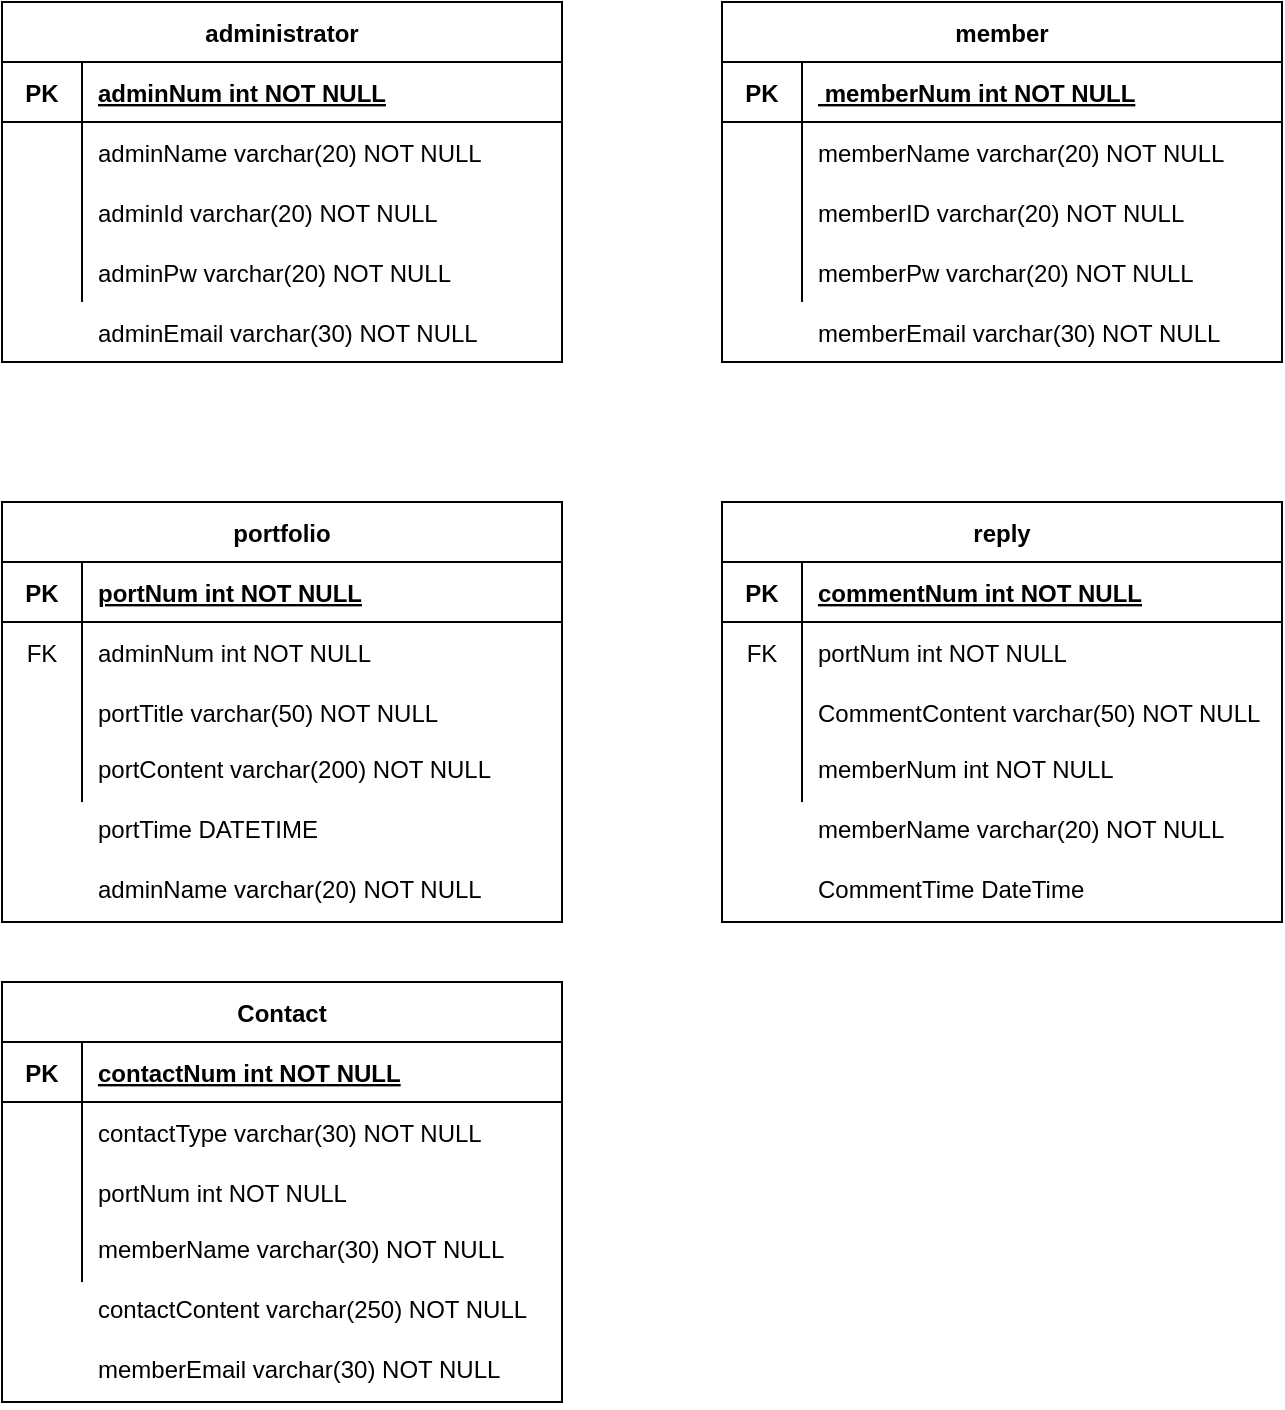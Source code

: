 <mxfile>
    <diagram id="R2lEEEUBdFMjLlhIrx00" name="Page-1">
        <mxGraphModel dx="442" dy="609" grid="1" gridSize="10" guides="1" tooltips="1" connect="1" arrows="1" fold="1" page="1" pageScale="1" pageWidth="850" pageHeight="1100" math="0" shadow="0" extFonts="Permanent Marker^https://fonts.googleapis.com/css?family=Permanent+Marker">
            <root>
                <mxCell id="0"/>
                <mxCell id="1" parent="0"/>
                <mxCell id="_kJrTIC5OA84zKX-3ACV-40" value="administrator" style="shape=table;startSize=30;container=1;collapsible=1;childLayout=tableLayout;fixedRows=1;rowLines=0;fontStyle=1;align=center;resizeLast=1;" parent="1" vertex="1">
                    <mxGeometry x="80" y="80" width="280" height="180" as="geometry">
                        <mxRectangle x="80" y="80" width="110" height="30" as="alternateBounds"/>
                    </mxGeometry>
                </mxCell>
                <mxCell id="_kJrTIC5OA84zKX-3ACV-41" value="" style="shape=partialRectangle;collapsible=0;dropTarget=0;pointerEvents=0;fillColor=none;top=0;left=0;bottom=1;right=0;points=[[0,0.5],[1,0.5]];portConstraint=eastwest;" parent="_kJrTIC5OA84zKX-3ACV-40" vertex="1">
                    <mxGeometry y="30" width="280" height="30" as="geometry"/>
                </mxCell>
                <mxCell id="_kJrTIC5OA84zKX-3ACV-42" value="PK" style="shape=partialRectangle;connectable=0;fillColor=none;top=0;left=0;bottom=0;right=0;fontStyle=1;overflow=hidden;" parent="_kJrTIC5OA84zKX-3ACV-41" vertex="1">
                    <mxGeometry width="40" height="30" as="geometry">
                        <mxRectangle width="40" height="30" as="alternateBounds"/>
                    </mxGeometry>
                </mxCell>
                <mxCell id="_kJrTIC5OA84zKX-3ACV-43" value="adminNum int  NOT NULL" style="shape=partialRectangle;connectable=0;fillColor=none;top=0;left=0;bottom=0;right=0;align=left;spacingLeft=6;fontStyle=5;overflow=hidden;" parent="_kJrTIC5OA84zKX-3ACV-41" vertex="1">
                    <mxGeometry x="40" width="240" height="30" as="geometry">
                        <mxRectangle width="240" height="30" as="alternateBounds"/>
                    </mxGeometry>
                </mxCell>
                <mxCell id="_kJrTIC5OA84zKX-3ACV-44" value="" style="shape=partialRectangle;collapsible=0;dropTarget=0;pointerEvents=0;fillColor=none;top=0;left=0;bottom=0;right=0;points=[[0,0.5],[1,0.5]];portConstraint=eastwest;" parent="_kJrTIC5OA84zKX-3ACV-40" vertex="1">
                    <mxGeometry y="60" width="280" height="30" as="geometry"/>
                </mxCell>
                <mxCell id="_kJrTIC5OA84zKX-3ACV-45" value="" style="shape=partialRectangle;connectable=0;fillColor=none;top=0;left=0;bottom=0;right=0;editable=1;overflow=hidden;" parent="_kJrTIC5OA84zKX-3ACV-44" vertex="1">
                    <mxGeometry width="40" height="30" as="geometry">
                        <mxRectangle width="40" height="30" as="alternateBounds"/>
                    </mxGeometry>
                </mxCell>
                <mxCell id="_kJrTIC5OA84zKX-3ACV-46" value="adminName varchar(20)           NOT NULL" style="shape=partialRectangle;connectable=0;fillColor=none;top=0;left=0;bottom=0;right=0;align=left;spacingLeft=6;overflow=hidden;" parent="_kJrTIC5OA84zKX-3ACV-44" vertex="1">
                    <mxGeometry x="40" width="240" height="30" as="geometry">
                        <mxRectangle width="240" height="30" as="alternateBounds"/>
                    </mxGeometry>
                </mxCell>
                <mxCell id="_kJrTIC5OA84zKX-3ACV-47" value="" style="shape=partialRectangle;collapsible=0;dropTarget=0;pointerEvents=0;fillColor=none;top=0;left=0;bottom=0;right=0;points=[[0,0.5],[1,0.5]];portConstraint=eastwest;" parent="_kJrTIC5OA84zKX-3ACV-40" vertex="1">
                    <mxGeometry y="90" width="280" height="30" as="geometry"/>
                </mxCell>
                <mxCell id="_kJrTIC5OA84zKX-3ACV-48" value="" style="shape=partialRectangle;connectable=0;fillColor=none;top=0;left=0;bottom=0;right=0;editable=1;overflow=hidden;" parent="_kJrTIC5OA84zKX-3ACV-47" vertex="1">
                    <mxGeometry width="40" height="30" as="geometry">
                        <mxRectangle width="40" height="30" as="alternateBounds"/>
                    </mxGeometry>
                </mxCell>
                <mxCell id="_kJrTIC5OA84zKX-3ACV-49" value="adminId varchar(20) NOT NULL" style="shape=partialRectangle;connectable=0;fillColor=none;top=0;left=0;bottom=0;right=0;align=left;spacingLeft=6;overflow=hidden;" parent="_kJrTIC5OA84zKX-3ACV-47" vertex="1">
                    <mxGeometry x="40" width="240" height="30" as="geometry">
                        <mxRectangle width="240" height="30" as="alternateBounds"/>
                    </mxGeometry>
                </mxCell>
                <mxCell id="_kJrTIC5OA84zKX-3ACV-50" value="" style="shape=partialRectangle;collapsible=0;dropTarget=0;pointerEvents=0;fillColor=none;top=0;left=0;bottom=0;right=0;points=[[0,0.5],[1,0.5]];portConstraint=eastwest;" parent="_kJrTIC5OA84zKX-3ACV-40" vertex="1">
                    <mxGeometry y="120" width="280" height="30" as="geometry"/>
                </mxCell>
                <mxCell id="_kJrTIC5OA84zKX-3ACV-51" value="" style="shape=partialRectangle;connectable=0;fillColor=none;top=0;left=0;bottom=0;right=0;editable=1;overflow=hidden;" parent="_kJrTIC5OA84zKX-3ACV-50" vertex="1">
                    <mxGeometry width="40" height="30" as="geometry">
                        <mxRectangle width="40" height="30" as="alternateBounds"/>
                    </mxGeometry>
                </mxCell>
                <mxCell id="_kJrTIC5OA84zKX-3ACV-52" value="adminPw varchar(20)  NOT NULL" style="shape=partialRectangle;connectable=0;fillColor=none;top=0;left=0;bottom=0;right=0;align=left;spacingLeft=6;overflow=hidden;" parent="_kJrTIC5OA84zKX-3ACV-50" vertex="1">
                    <mxGeometry x="40" width="240" height="30" as="geometry">
                        <mxRectangle width="240" height="30" as="alternateBounds"/>
                    </mxGeometry>
                </mxCell>
                <mxCell id="_kJrTIC5OA84zKX-3ACV-74" value="adminEmail varchar(30)        NOT NULL" style="shape=partialRectangle;connectable=0;fillColor=none;top=0;left=0;bottom=0;right=0;align=left;spacingLeft=6;overflow=hidden;" parent="1" vertex="1">
                    <mxGeometry x="120" y="230" width="240" height="30" as="geometry">
                        <mxRectangle width="240" height="30" as="alternateBounds"/>
                    </mxGeometry>
                </mxCell>
                <mxCell id="_kJrTIC5OA84zKX-3ACV-77" value="member" style="shape=table;startSize=30;container=1;collapsible=1;childLayout=tableLayout;fixedRows=1;rowLines=0;fontStyle=1;align=center;resizeLast=1;" parent="1" vertex="1">
                    <mxGeometry x="440" y="80" width="280" height="180" as="geometry">
                        <mxRectangle x="440" y="80" width="110" height="30" as="alternateBounds"/>
                    </mxGeometry>
                </mxCell>
                <mxCell id="_kJrTIC5OA84zKX-3ACV-78" value="" style="shape=partialRectangle;collapsible=0;dropTarget=0;pointerEvents=0;fillColor=none;top=0;left=0;bottom=1;right=0;points=[[0,0.5],[1,0.5]];portConstraint=eastwest;" parent="_kJrTIC5OA84zKX-3ACV-77" vertex="1">
                    <mxGeometry y="30" width="280" height="30" as="geometry"/>
                </mxCell>
                <mxCell id="_kJrTIC5OA84zKX-3ACV-79" value="PK" style="shape=partialRectangle;connectable=0;fillColor=none;top=0;left=0;bottom=0;right=0;fontStyle=1;overflow=hidden;" parent="_kJrTIC5OA84zKX-3ACV-78" vertex="1">
                    <mxGeometry width="40" height="30" as="geometry">
                        <mxRectangle width="40" height="30" as="alternateBounds"/>
                    </mxGeometry>
                </mxCell>
                <mxCell id="_kJrTIC5OA84zKX-3ACV-80" value=" memberNum int  NOT NULL" style="shape=partialRectangle;connectable=0;fillColor=none;top=0;left=0;bottom=0;right=0;align=left;spacingLeft=6;fontStyle=5;overflow=hidden;" parent="_kJrTIC5OA84zKX-3ACV-78" vertex="1">
                    <mxGeometry x="40" width="240" height="30" as="geometry">
                        <mxRectangle width="240" height="30" as="alternateBounds"/>
                    </mxGeometry>
                </mxCell>
                <mxCell id="_kJrTIC5OA84zKX-3ACV-81" value="" style="shape=partialRectangle;collapsible=0;dropTarget=0;pointerEvents=0;fillColor=none;top=0;left=0;bottom=0;right=0;points=[[0,0.5],[1,0.5]];portConstraint=eastwest;" parent="_kJrTIC5OA84zKX-3ACV-77" vertex="1">
                    <mxGeometry y="60" width="280" height="30" as="geometry"/>
                </mxCell>
                <mxCell id="_kJrTIC5OA84zKX-3ACV-82" value="" style="shape=partialRectangle;connectable=0;fillColor=none;top=0;left=0;bottom=0;right=0;editable=1;overflow=hidden;" parent="_kJrTIC5OA84zKX-3ACV-81" vertex="1">
                    <mxGeometry width="40" height="30" as="geometry">
                        <mxRectangle width="40" height="30" as="alternateBounds"/>
                    </mxGeometry>
                </mxCell>
                <mxCell id="_kJrTIC5OA84zKX-3ACV-83" value="memberName varchar(20)      NOT NULL" style="shape=partialRectangle;connectable=0;fillColor=none;top=0;left=0;bottom=0;right=0;align=left;spacingLeft=6;overflow=hidden;" parent="_kJrTIC5OA84zKX-3ACV-81" vertex="1">
                    <mxGeometry x="40" width="240" height="30" as="geometry">
                        <mxRectangle width="240" height="30" as="alternateBounds"/>
                    </mxGeometry>
                </mxCell>
                <mxCell id="_kJrTIC5OA84zKX-3ACV-84" value="" style="shape=partialRectangle;collapsible=0;dropTarget=0;pointerEvents=0;fillColor=none;top=0;left=0;bottom=0;right=0;points=[[0,0.5],[1,0.5]];portConstraint=eastwest;" parent="_kJrTIC5OA84zKX-3ACV-77" vertex="1">
                    <mxGeometry y="90" width="280" height="30" as="geometry"/>
                </mxCell>
                <mxCell id="_kJrTIC5OA84zKX-3ACV-85" value="" style="shape=partialRectangle;connectable=0;fillColor=none;top=0;left=0;bottom=0;right=0;editable=1;overflow=hidden;" parent="_kJrTIC5OA84zKX-3ACV-84" vertex="1">
                    <mxGeometry width="40" height="30" as="geometry">
                        <mxRectangle width="40" height="30" as="alternateBounds"/>
                    </mxGeometry>
                </mxCell>
                <mxCell id="_kJrTIC5OA84zKX-3ACV-86" value="memberID varchar(20)  NOT NULL" style="shape=partialRectangle;connectable=0;fillColor=none;top=0;left=0;bottom=0;right=0;align=left;spacingLeft=6;overflow=hidden;" parent="_kJrTIC5OA84zKX-3ACV-84" vertex="1">
                    <mxGeometry x="40" width="240" height="30" as="geometry">
                        <mxRectangle width="240" height="30" as="alternateBounds"/>
                    </mxGeometry>
                </mxCell>
                <mxCell id="_kJrTIC5OA84zKX-3ACV-87" value="" style="shape=partialRectangle;collapsible=0;dropTarget=0;pointerEvents=0;fillColor=none;top=0;left=0;bottom=0;right=0;points=[[0,0.5],[1,0.5]];portConstraint=eastwest;" parent="_kJrTIC5OA84zKX-3ACV-77" vertex="1">
                    <mxGeometry y="120" width="280" height="30" as="geometry"/>
                </mxCell>
                <mxCell id="_kJrTIC5OA84zKX-3ACV-88" value="" style="shape=partialRectangle;connectable=0;fillColor=none;top=0;left=0;bottom=0;right=0;editable=1;overflow=hidden;" parent="_kJrTIC5OA84zKX-3ACV-87" vertex="1">
                    <mxGeometry width="40" height="30" as="geometry">
                        <mxRectangle width="40" height="30" as="alternateBounds"/>
                    </mxGeometry>
                </mxCell>
                <mxCell id="_kJrTIC5OA84zKX-3ACV-89" value="memberPw varchar(20)  NOT NULL" style="shape=partialRectangle;connectable=0;fillColor=none;top=0;left=0;bottom=0;right=0;align=left;spacingLeft=6;overflow=hidden;" parent="_kJrTIC5OA84zKX-3ACV-87" vertex="1">
                    <mxGeometry x="40" width="240" height="30" as="geometry">
                        <mxRectangle width="240" height="30" as="alternateBounds"/>
                    </mxGeometry>
                </mxCell>
                <mxCell id="_kJrTIC5OA84zKX-3ACV-91" value="memberEmail varchar(30)    NOT NULL" style="shape=partialRectangle;connectable=0;fillColor=none;top=0;left=0;bottom=0;right=0;align=left;spacingLeft=6;overflow=hidden;" parent="1" vertex="1">
                    <mxGeometry x="480" y="230" width="240" height="30" as="geometry">
                        <mxRectangle width="240" height="30" as="alternateBounds"/>
                    </mxGeometry>
                </mxCell>
                <mxCell id="_kJrTIC5OA84zKX-3ACV-92" value="portfolio" style="shape=table;startSize=30;container=1;collapsible=1;childLayout=tableLayout;fixedRows=1;rowLines=0;fontStyle=1;align=center;resizeLast=1;" parent="1" vertex="1">
                    <mxGeometry x="80" y="330" width="280" height="210" as="geometry">
                        <mxRectangle x="80" y="330" width="110" height="30" as="alternateBounds"/>
                    </mxGeometry>
                </mxCell>
                <mxCell id="_kJrTIC5OA84zKX-3ACV-93" value="" style="shape=partialRectangle;collapsible=0;dropTarget=0;pointerEvents=0;fillColor=none;top=0;left=0;bottom=1;right=0;points=[[0,0.5],[1,0.5]];portConstraint=eastwest;" parent="_kJrTIC5OA84zKX-3ACV-92" vertex="1">
                    <mxGeometry y="30" width="280" height="30" as="geometry"/>
                </mxCell>
                <mxCell id="_kJrTIC5OA84zKX-3ACV-94" value="PK" style="shape=partialRectangle;connectable=0;fillColor=none;top=0;left=0;bottom=0;right=0;fontStyle=1;overflow=hidden;" parent="_kJrTIC5OA84zKX-3ACV-93" vertex="1">
                    <mxGeometry width="40" height="30" as="geometry">
                        <mxRectangle width="40" height="30" as="alternateBounds"/>
                    </mxGeometry>
                </mxCell>
                <mxCell id="_kJrTIC5OA84zKX-3ACV-95" value="portNum int NOT NULL" style="shape=partialRectangle;connectable=0;fillColor=none;top=0;left=0;bottom=0;right=0;align=left;spacingLeft=6;fontStyle=5;overflow=hidden;" parent="_kJrTIC5OA84zKX-3ACV-93" vertex="1">
                    <mxGeometry x="40" width="240" height="30" as="geometry">
                        <mxRectangle width="240" height="30" as="alternateBounds"/>
                    </mxGeometry>
                </mxCell>
                <mxCell id="_kJrTIC5OA84zKX-3ACV-96" value="" style="shape=partialRectangle;collapsible=0;dropTarget=0;pointerEvents=0;fillColor=none;top=0;left=0;bottom=0;right=0;points=[[0,0.5],[1,0.5]];portConstraint=eastwest;" parent="_kJrTIC5OA84zKX-3ACV-92" vertex="1">
                    <mxGeometry y="60" width="280" height="30" as="geometry"/>
                </mxCell>
                <mxCell id="_kJrTIC5OA84zKX-3ACV-97" value="FK" style="shape=partialRectangle;connectable=0;fillColor=none;top=0;left=0;bottom=0;right=0;editable=1;overflow=hidden;" parent="_kJrTIC5OA84zKX-3ACV-96" vertex="1">
                    <mxGeometry width="40" height="30" as="geometry">
                        <mxRectangle width="40" height="30" as="alternateBounds"/>
                    </mxGeometry>
                </mxCell>
                <mxCell id="_kJrTIC5OA84zKX-3ACV-98" value="adminNum int   NOT NULL" style="shape=partialRectangle;connectable=0;fillColor=none;top=0;left=0;bottom=0;right=0;align=left;spacingLeft=6;overflow=hidden;" parent="_kJrTIC5OA84zKX-3ACV-96" vertex="1">
                    <mxGeometry x="40" width="240" height="30" as="geometry">
                        <mxRectangle width="240" height="30" as="alternateBounds"/>
                    </mxGeometry>
                </mxCell>
                <mxCell id="_kJrTIC5OA84zKX-3ACV-99" value="" style="shape=partialRectangle;collapsible=0;dropTarget=0;pointerEvents=0;fillColor=none;top=0;left=0;bottom=0;right=0;points=[[0,0.5],[1,0.5]];portConstraint=eastwest;" parent="_kJrTIC5OA84zKX-3ACV-92" vertex="1">
                    <mxGeometry y="90" width="280" height="30" as="geometry"/>
                </mxCell>
                <mxCell id="_kJrTIC5OA84zKX-3ACV-100" value="" style="shape=partialRectangle;connectable=0;fillColor=none;top=0;left=0;bottom=0;right=0;editable=1;overflow=hidden;" parent="_kJrTIC5OA84zKX-3ACV-99" vertex="1">
                    <mxGeometry width="40" height="30" as="geometry">
                        <mxRectangle width="40" height="30" as="alternateBounds"/>
                    </mxGeometry>
                </mxCell>
                <mxCell id="_kJrTIC5OA84zKX-3ACV-101" value="portTitle varchar(50)   NOT NULL" style="shape=partialRectangle;connectable=0;fillColor=none;top=0;left=0;bottom=0;right=0;align=left;spacingLeft=6;overflow=hidden;" parent="_kJrTIC5OA84zKX-3ACV-99" vertex="1">
                    <mxGeometry x="40" width="240" height="30" as="geometry">
                        <mxRectangle width="240" height="30" as="alternateBounds"/>
                    </mxGeometry>
                </mxCell>
                <mxCell id="_kJrTIC5OA84zKX-3ACV-102" value="" style="shape=partialRectangle;collapsible=0;dropTarget=0;pointerEvents=0;fillColor=none;top=0;left=0;bottom=0;right=0;points=[[0,0.5],[1,0.5]];portConstraint=eastwest;" parent="_kJrTIC5OA84zKX-3ACV-92" vertex="1">
                    <mxGeometry y="120" width="280" height="30" as="geometry"/>
                </mxCell>
                <mxCell id="_kJrTIC5OA84zKX-3ACV-103" value="&#10;&#10;&lt;br style=&quot;padding: 0px ; margin: 0px&quot;&gt;portContent varchar(200)  NOT NULL&lt;div style=&quot;padding: 0px ; margin: 0px&quot;&gt;&lt;br style=&quot;padding: 0px; margin: 0px; color: rgb(240  240  240); font-family: helvetica; font-size: 12px; font-style: normal; font-weight: 400; letter-spacing: normal; text-align: left; text-indent: 0px; text-transform: none; word-spacing: 0px; background-color: rgb(42  42  42);&quot;&gt;&#10;&#10;&lt;/div&gt;" style="shape=partialRectangle;connectable=0;fillColor=none;top=0;left=0;bottom=0;right=0;editable=1;overflow=hidden;" parent="_kJrTIC5OA84zKX-3ACV-102" vertex="1">
                    <mxGeometry width="40" height="30" as="geometry">
                        <mxRectangle width="40" height="30" as="alternateBounds"/>
                    </mxGeometry>
                </mxCell>
                <mxCell id="_kJrTIC5OA84zKX-3ACV-104" value="portContent varchar(200)  NOT NULL" style="shape=partialRectangle;connectable=0;fillColor=none;top=0;left=0;bottom=0;right=0;align=left;spacingLeft=6;overflow=hidden;verticalAlign=top;" parent="_kJrTIC5OA84zKX-3ACV-102" vertex="1">
                    <mxGeometry x="40" width="240" height="30" as="geometry">
                        <mxRectangle width="240" height="30" as="alternateBounds"/>
                    </mxGeometry>
                </mxCell>
                <mxCell id="_kJrTIC5OA84zKX-3ACV-106" value="portTime DATETIME" style="shape=partialRectangle;connectable=0;fillColor=none;top=0;left=0;bottom=0;right=0;align=left;spacingLeft=6;overflow=hidden;verticalAlign=top;" parent="1" vertex="1">
                    <mxGeometry x="120" y="480" width="240" height="30" as="geometry">
                        <mxRectangle width="240" height="30" as="alternateBounds"/>
                    </mxGeometry>
                </mxCell>
                <mxCell id="_kJrTIC5OA84zKX-3ACV-108" value="reply" style="shape=table;startSize=30;container=1;collapsible=1;childLayout=tableLayout;fixedRows=1;rowLines=0;fontStyle=1;align=center;resizeLast=1;" parent="1" vertex="1">
                    <mxGeometry x="440" y="330" width="280" height="210" as="geometry">
                        <mxRectangle x="440" y="330" width="110" height="30" as="alternateBounds"/>
                    </mxGeometry>
                </mxCell>
                <mxCell id="_kJrTIC5OA84zKX-3ACV-109" value="" style="shape=partialRectangle;collapsible=0;dropTarget=0;pointerEvents=0;fillColor=none;top=0;left=0;bottom=1;right=0;points=[[0,0.5],[1,0.5]];portConstraint=eastwest;" parent="_kJrTIC5OA84zKX-3ACV-108" vertex="1">
                    <mxGeometry y="30" width="280" height="30" as="geometry"/>
                </mxCell>
                <mxCell id="_kJrTIC5OA84zKX-3ACV-110" value="PK" style="shape=partialRectangle;connectable=0;fillColor=none;top=0;left=0;bottom=0;right=0;fontStyle=1;overflow=hidden;" parent="_kJrTIC5OA84zKX-3ACV-109" vertex="1">
                    <mxGeometry width="40" height="30" as="geometry">
                        <mxRectangle width="40" height="30" as="alternateBounds"/>
                    </mxGeometry>
                </mxCell>
                <mxCell id="_kJrTIC5OA84zKX-3ACV-111" value="commentNum int   NOT NULL" style="shape=partialRectangle;connectable=0;fillColor=none;top=0;left=0;bottom=0;right=0;align=left;spacingLeft=6;fontStyle=5;overflow=hidden;" parent="_kJrTIC5OA84zKX-3ACV-109" vertex="1">
                    <mxGeometry x="40" width="240" height="30" as="geometry">
                        <mxRectangle width="240" height="30" as="alternateBounds"/>
                    </mxGeometry>
                </mxCell>
                <mxCell id="_kJrTIC5OA84zKX-3ACV-112" value="" style="shape=partialRectangle;collapsible=0;dropTarget=0;pointerEvents=0;fillColor=none;top=0;left=0;bottom=0;right=0;points=[[0,0.5],[1,0.5]];portConstraint=eastwest;" parent="_kJrTIC5OA84zKX-3ACV-108" vertex="1">
                    <mxGeometry y="60" width="280" height="30" as="geometry"/>
                </mxCell>
                <mxCell id="_kJrTIC5OA84zKX-3ACV-113" value="FK" style="shape=partialRectangle;connectable=0;fillColor=none;top=0;left=0;bottom=0;right=0;editable=1;overflow=hidden;" parent="_kJrTIC5OA84zKX-3ACV-112" vertex="1">
                    <mxGeometry width="40" height="30" as="geometry">
                        <mxRectangle width="40" height="30" as="alternateBounds"/>
                    </mxGeometry>
                </mxCell>
                <mxCell id="_kJrTIC5OA84zKX-3ACV-114" value="portNum int  NOT NULL" style="shape=partialRectangle;connectable=0;fillColor=none;top=0;left=0;bottom=0;right=0;align=left;spacingLeft=6;overflow=hidden;" parent="_kJrTIC5OA84zKX-3ACV-112" vertex="1">
                    <mxGeometry x="40" width="240" height="30" as="geometry">
                        <mxRectangle width="240" height="30" as="alternateBounds"/>
                    </mxGeometry>
                </mxCell>
                <mxCell id="_kJrTIC5OA84zKX-3ACV-115" value="" style="shape=partialRectangle;collapsible=0;dropTarget=0;pointerEvents=0;fillColor=none;top=0;left=0;bottom=0;right=0;points=[[0,0.5],[1,0.5]];portConstraint=eastwest;" parent="_kJrTIC5OA84zKX-3ACV-108" vertex="1">
                    <mxGeometry y="90" width="280" height="30" as="geometry"/>
                </mxCell>
                <mxCell id="_kJrTIC5OA84zKX-3ACV-116" value="" style="shape=partialRectangle;connectable=0;fillColor=none;top=0;left=0;bottom=0;right=0;editable=1;overflow=hidden;" parent="_kJrTIC5OA84zKX-3ACV-115" vertex="1">
                    <mxGeometry width="40" height="30" as="geometry">
                        <mxRectangle width="40" height="30" as="alternateBounds"/>
                    </mxGeometry>
                </mxCell>
                <mxCell id="_kJrTIC5OA84zKX-3ACV-117" value="CommentContent varchar(50)   NOT NULL " style="shape=partialRectangle;connectable=0;fillColor=none;top=0;left=0;bottom=0;right=0;align=left;spacingLeft=6;overflow=hidden;" parent="_kJrTIC5OA84zKX-3ACV-115" vertex="1">
                    <mxGeometry x="40" width="240" height="30" as="geometry">
                        <mxRectangle width="240" height="30" as="alternateBounds"/>
                    </mxGeometry>
                </mxCell>
                <mxCell id="_kJrTIC5OA84zKX-3ACV-118" value="" style="shape=partialRectangle;collapsible=0;dropTarget=0;pointerEvents=0;fillColor=none;top=0;left=0;bottom=0;right=0;points=[[0,0.5],[1,0.5]];portConstraint=eastwest;" parent="_kJrTIC5OA84zKX-3ACV-108" vertex="1">
                    <mxGeometry y="120" width="280" height="30" as="geometry"/>
                </mxCell>
                <mxCell id="_kJrTIC5OA84zKX-3ACV-119" value="&#10;&#10;&lt;br style=&quot;padding: 0px ; margin: 0px&quot;&gt;portContent varchar(200)      NOT NULL&lt;div style=&quot;padding: 0px ; margin: 0px&quot;&gt;&lt;br style=&quot;padding: 0px; margin: 0px; color: rgb(240  240, 240); font-family: helvetica; font-size: 12px; font-style: normal; font-weight: 400; letter-spacing: normal; text-align: left; text-indent: 0px; text-transform: none; word-spacing: 0px; background-color: rgb(42  42  42);&quot;&gt;&#10;&#10;&lt;/div&gt;" style="shape=partialRectangle;connectable=0;fillColor=none;top=0;left=0;bottom=0;right=0;editable=1;overflow=hidden;" parent="_kJrTIC5OA84zKX-3ACV-118" vertex="1">
                    <mxGeometry width="40" height="30" as="geometry">
                        <mxRectangle width="40" height="30" as="alternateBounds"/>
                    </mxGeometry>
                </mxCell>
                <mxCell id="_kJrTIC5OA84zKX-3ACV-120" value="memberNum int  NOT NULL &#10;" style="shape=partialRectangle;connectable=0;fillColor=none;top=0;left=0;bottom=0;right=0;align=left;spacingLeft=6;overflow=hidden;verticalAlign=top;" parent="_kJrTIC5OA84zKX-3ACV-118" vertex="1">
                    <mxGeometry x="40" width="240" height="30" as="geometry">
                        <mxRectangle width="240" height="30" as="alternateBounds"/>
                    </mxGeometry>
                </mxCell>
                <mxCell id="_kJrTIC5OA84zKX-3ACV-121" value="memberName varchar(20)   NOT NULL &#10;" style="shape=partialRectangle;connectable=0;fillColor=none;top=0;left=0;bottom=0;right=0;align=left;spacingLeft=6;overflow=hidden;verticalAlign=top;" parent="1" vertex="1">
                    <mxGeometry x="480" y="480" width="240" height="30" as="geometry">
                        <mxRectangle width="240" height="30" as="alternateBounds"/>
                    </mxGeometry>
                </mxCell>
                <mxCell id="_kJrTIC5OA84zKX-3ACV-122" value="CommentTime DateTime&#10;" style="shape=partialRectangle;connectable=0;fillColor=none;top=0;left=0;bottom=0;right=0;align=left;spacingLeft=6;overflow=hidden;verticalAlign=top;" parent="1" vertex="1">
                    <mxGeometry x="480" y="510" width="240" height="30" as="geometry">
                        <mxRectangle width="240" height="30" as="alternateBounds"/>
                    </mxGeometry>
                </mxCell>
                <mxCell id="_kJrTIC5OA84zKX-3ACV-123" value="Contact" style="shape=table;startSize=30;container=1;collapsible=1;childLayout=tableLayout;fixedRows=1;rowLines=0;fontStyle=1;align=center;resizeLast=1;" parent="1" vertex="1">
                    <mxGeometry x="80" y="570" width="280" height="210" as="geometry">
                        <mxRectangle x="80" y="80" width="110" height="30" as="alternateBounds"/>
                    </mxGeometry>
                </mxCell>
                <mxCell id="_kJrTIC5OA84zKX-3ACV-124" value="" style="shape=partialRectangle;collapsible=0;dropTarget=0;pointerEvents=0;fillColor=none;top=0;left=0;bottom=1;right=0;points=[[0,0.5],[1,0.5]];portConstraint=eastwest;" parent="_kJrTIC5OA84zKX-3ACV-123" vertex="1">
                    <mxGeometry y="30" width="280" height="30" as="geometry"/>
                </mxCell>
                <mxCell id="_kJrTIC5OA84zKX-3ACV-125" value="PK" style="shape=partialRectangle;connectable=0;fillColor=none;top=0;left=0;bottom=0;right=0;fontStyle=1;overflow=hidden;" parent="_kJrTIC5OA84zKX-3ACV-124" vertex="1">
                    <mxGeometry width="40" height="30" as="geometry">
                        <mxRectangle width="40" height="30" as="alternateBounds"/>
                    </mxGeometry>
                </mxCell>
                <mxCell id="_kJrTIC5OA84zKX-3ACV-126" value="contactNum int  NOT NULL" style="shape=partialRectangle;connectable=0;fillColor=none;top=0;left=0;bottom=0;right=0;align=left;spacingLeft=6;fontStyle=5;overflow=hidden;" parent="_kJrTIC5OA84zKX-3ACV-124" vertex="1">
                    <mxGeometry x="40" width="240" height="30" as="geometry">
                        <mxRectangle width="240" height="30" as="alternateBounds"/>
                    </mxGeometry>
                </mxCell>
                <mxCell id="_kJrTIC5OA84zKX-3ACV-127" value="" style="shape=partialRectangle;collapsible=0;dropTarget=0;pointerEvents=0;fillColor=none;top=0;left=0;bottom=0;right=0;points=[[0,0.5],[1,0.5]];portConstraint=eastwest;" parent="_kJrTIC5OA84zKX-3ACV-123" vertex="1">
                    <mxGeometry y="60" width="280" height="30" as="geometry"/>
                </mxCell>
                <mxCell id="_kJrTIC5OA84zKX-3ACV-128" value="" style="shape=partialRectangle;connectable=0;fillColor=none;top=0;left=0;bottom=0;right=0;editable=1;overflow=hidden;" parent="_kJrTIC5OA84zKX-3ACV-127" vertex="1">
                    <mxGeometry width="40" height="30" as="geometry">
                        <mxRectangle width="40" height="30" as="alternateBounds"/>
                    </mxGeometry>
                </mxCell>
                <mxCell id="_kJrTIC5OA84zKX-3ACV-129" value="contactType varchar(30)  NOT NULL" style="shape=partialRectangle;connectable=0;fillColor=none;top=0;left=0;bottom=0;right=0;align=left;spacingLeft=6;overflow=hidden;" parent="_kJrTIC5OA84zKX-3ACV-127" vertex="1">
                    <mxGeometry x="40" width="240" height="30" as="geometry">
                        <mxRectangle width="240" height="30" as="alternateBounds"/>
                    </mxGeometry>
                </mxCell>
                <mxCell id="_kJrTIC5OA84zKX-3ACV-130" value="" style="shape=partialRectangle;collapsible=0;dropTarget=0;pointerEvents=0;fillColor=none;top=0;left=0;bottom=0;right=0;points=[[0,0.5],[1,0.5]];portConstraint=eastwest;" parent="_kJrTIC5OA84zKX-3ACV-123" vertex="1">
                    <mxGeometry y="90" width="280" height="30" as="geometry"/>
                </mxCell>
                <mxCell id="_kJrTIC5OA84zKX-3ACV-131" value="" style="shape=partialRectangle;connectable=0;fillColor=none;top=0;left=0;bottom=0;right=0;editable=1;overflow=hidden;" parent="_kJrTIC5OA84zKX-3ACV-130" vertex="1">
                    <mxGeometry width="40" height="30" as="geometry">
                        <mxRectangle width="40" height="30" as="alternateBounds"/>
                    </mxGeometry>
                </mxCell>
                <mxCell id="_kJrTIC5OA84zKX-3ACV-132" value="portNum int  NOT NULL" style="shape=partialRectangle;connectable=0;fillColor=none;top=0;left=0;bottom=0;right=0;align=left;spacingLeft=6;overflow=hidden;" parent="_kJrTIC5OA84zKX-3ACV-130" vertex="1">
                    <mxGeometry x="40" width="240" height="30" as="geometry">
                        <mxRectangle width="240" height="30" as="alternateBounds"/>
                    </mxGeometry>
                </mxCell>
                <mxCell id="_kJrTIC5OA84zKX-3ACV-133" value="" style="shape=partialRectangle;collapsible=0;dropTarget=0;pointerEvents=0;fillColor=none;top=0;left=0;bottom=0;right=0;points=[[0,0.5],[1,0.5]];portConstraint=eastwest;" parent="_kJrTIC5OA84zKX-3ACV-123" vertex="1">
                    <mxGeometry y="120" width="280" height="30" as="geometry"/>
                </mxCell>
                <mxCell id="_kJrTIC5OA84zKX-3ACV-134" value="&#10;&#10;&lt;br style=&quot;padding: 0px ; margin: 0px&quot;&gt;portContent varchar(200)  NOT NULL&lt;div style=&quot;padding: 0px ; margin: 0px&quot;&gt;&lt;br style=&quot;padding: 0px; margin: 0px; color: rgb(240  240, 240); font-family: helvetica; font-size: 12px; font-style: normal; font-weight: 400; letter-spacing: normal; text-align: left; text-indent: 0px; text-transform: none; word-spacing: 0px; background-color: rgb(42  42  42);&quot;&gt;&#10;&#10;&lt;/div&gt;" style="shape=partialRectangle;connectable=0;fillColor=none;top=0;left=0;bottom=0;right=0;editable=1;overflow=hidden;" parent="_kJrTIC5OA84zKX-3ACV-133" vertex="1">
                    <mxGeometry width="40" height="30" as="geometry">
                        <mxRectangle width="40" height="30" as="alternateBounds"/>
                    </mxGeometry>
                </mxCell>
                <mxCell id="_kJrTIC5OA84zKX-3ACV-135" value="memberName varchar(30) NOT NULL &#10;" style="shape=partialRectangle;connectable=0;fillColor=none;top=0;left=0;bottom=0;right=0;align=left;spacingLeft=6;overflow=hidden;verticalAlign=top;" parent="_kJrTIC5OA84zKX-3ACV-133" vertex="1">
                    <mxGeometry x="40" width="240" height="30" as="geometry">
                        <mxRectangle width="240" height="30" as="alternateBounds"/>
                    </mxGeometry>
                </mxCell>
                <mxCell id="_kJrTIC5OA84zKX-3ACV-136" value="contactContent varchar(250)   NOT NULL &#10;" style="shape=partialRectangle;connectable=0;fillColor=none;top=0;left=0;bottom=0;right=0;align=left;spacingLeft=6;overflow=hidden;verticalAlign=top;" parent="1" vertex="1">
                    <mxGeometry x="120" y="720" width="240" height="30" as="geometry">
                        <mxRectangle width="240" height="30" as="alternateBounds"/>
                    </mxGeometry>
                </mxCell>
                <mxCell id="_kJrTIC5OA84zKX-3ACV-137" value="memberEmail varchar(30)  NOT NULL&#10;" style="shape=partialRectangle;connectable=0;fillColor=none;top=0;left=0;bottom=0;right=0;align=left;spacingLeft=6;overflow=hidden;verticalAlign=top;" parent="1" vertex="1">
                    <mxGeometry x="120" y="750" width="240" height="30" as="geometry">
                        <mxRectangle width="240" height="30" as="alternateBounds"/>
                    </mxGeometry>
                </mxCell>
                <mxCell id="2" value="adminName varchar(20) NOT NULL" style="shape=partialRectangle;connectable=0;fillColor=none;top=0;left=0;bottom=0;right=0;align=left;spacingLeft=6;overflow=hidden;verticalAlign=top;" vertex="1" parent="1">
                    <mxGeometry x="120" y="510" width="240" height="30" as="geometry">
                        <mxRectangle width="240" height="30" as="alternateBounds"/>
                    </mxGeometry>
                </mxCell>
            </root>
        </mxGraphModel>
    </diagram>
</mxfile>